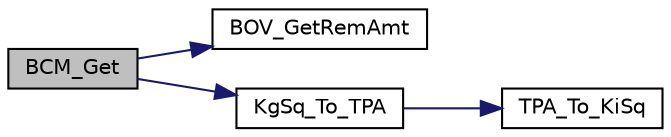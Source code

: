 digraph "BCM_Get"
{
  edge [fontname="Helvetica",fontsize="10",labelfontname="Helvetica",labelfontsize="10"];
  node [fontname="Helvetica",fontsize="10",shape=record];
  rankdir="LR";
  Node1 [label="BCM_Get",height=0.2,width=0.4,color="black", fillcolor="grey75", style="filled", fontcolor="black"];
  Node1 -> Node2 [color="midnightblue",fontsize="10",style="solid",fontname="Helvetica"];
  Node2 [label="BOV_GetRemAmt",height=0.2,width=0.4,color="black", fillcolor="white", style="filled",URL="$bur__bov_8c.html#a977889622d321d3404ca2c06a4c9ab56"];
  Node1 -> Node3 [color="midnightblue",fontsize="10",style="solid",fontname="Helvetica"];
  Node3 [label="KgSq_To_TPA",height=0.2,width=0.4,color="black", fillcolor="white", style="filled",URL="$fof__util_8c.html#a33f6e86fe3146c5bb70b9660b89254e5"];
  Node3 -> Node4 [color="midnightblue",fontsize="10",style="solid",fontname="Helvetica"];
  Node4 [label="TPA_To_KiSq",height=0.2,width=0.4,color="black", fillcolor="white", style="filled",URL="$fof__util_8c.html#ab66b71a54ead81a0010519c7e416121d"];
}

